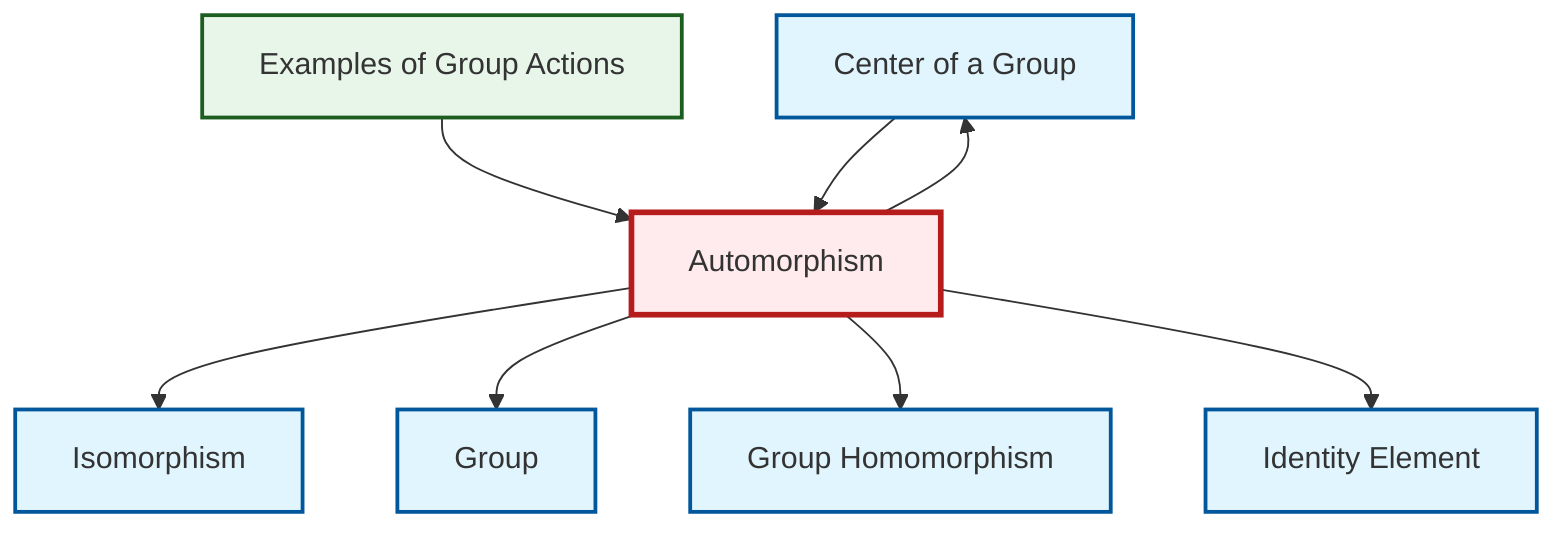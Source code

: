 graph TD
    classDef definition fill:#e1f5fe,stroke:#01579b,stroke-width:2px
    classDef theorem fill:#f3e5f5,stroke:#4a148c,stroke-width:2px
    classDef axiom fill:#fff3e0,stroke:#e65100,stroke-width:2px
    classDef example fill:#e8f5e9,stroke:#1b5e20,stroke-width:2px
    classDef current fill:#ffebee,stroke:#b71c1c,stroke-width:3px
    def-homomorphism["Group Homomorphism"]:::definition
    def-center-of-group["Center of a Group"]:::definition
    def-isomorphism["Isomorphism"]:::definition
    ex-group-action-examples["Examples of Group Actions"]:::example
    def-identity-element["Identity Element"]:::definition
    def-group["Group"]:::definition
    def-automorphism["Automorphism"]:::definition
    def-automorphism --> def-isomorphism
    def-automorphism --> def-center-of-group
    ex-group-action-examples --> def-automorphism
    def-automorphism --> def-group
    def-center-of-group --> def-automorphism
    def-automorphism --> def-homomorphism
    def-automorphism --> def-identity-element
    class def-automorphism current